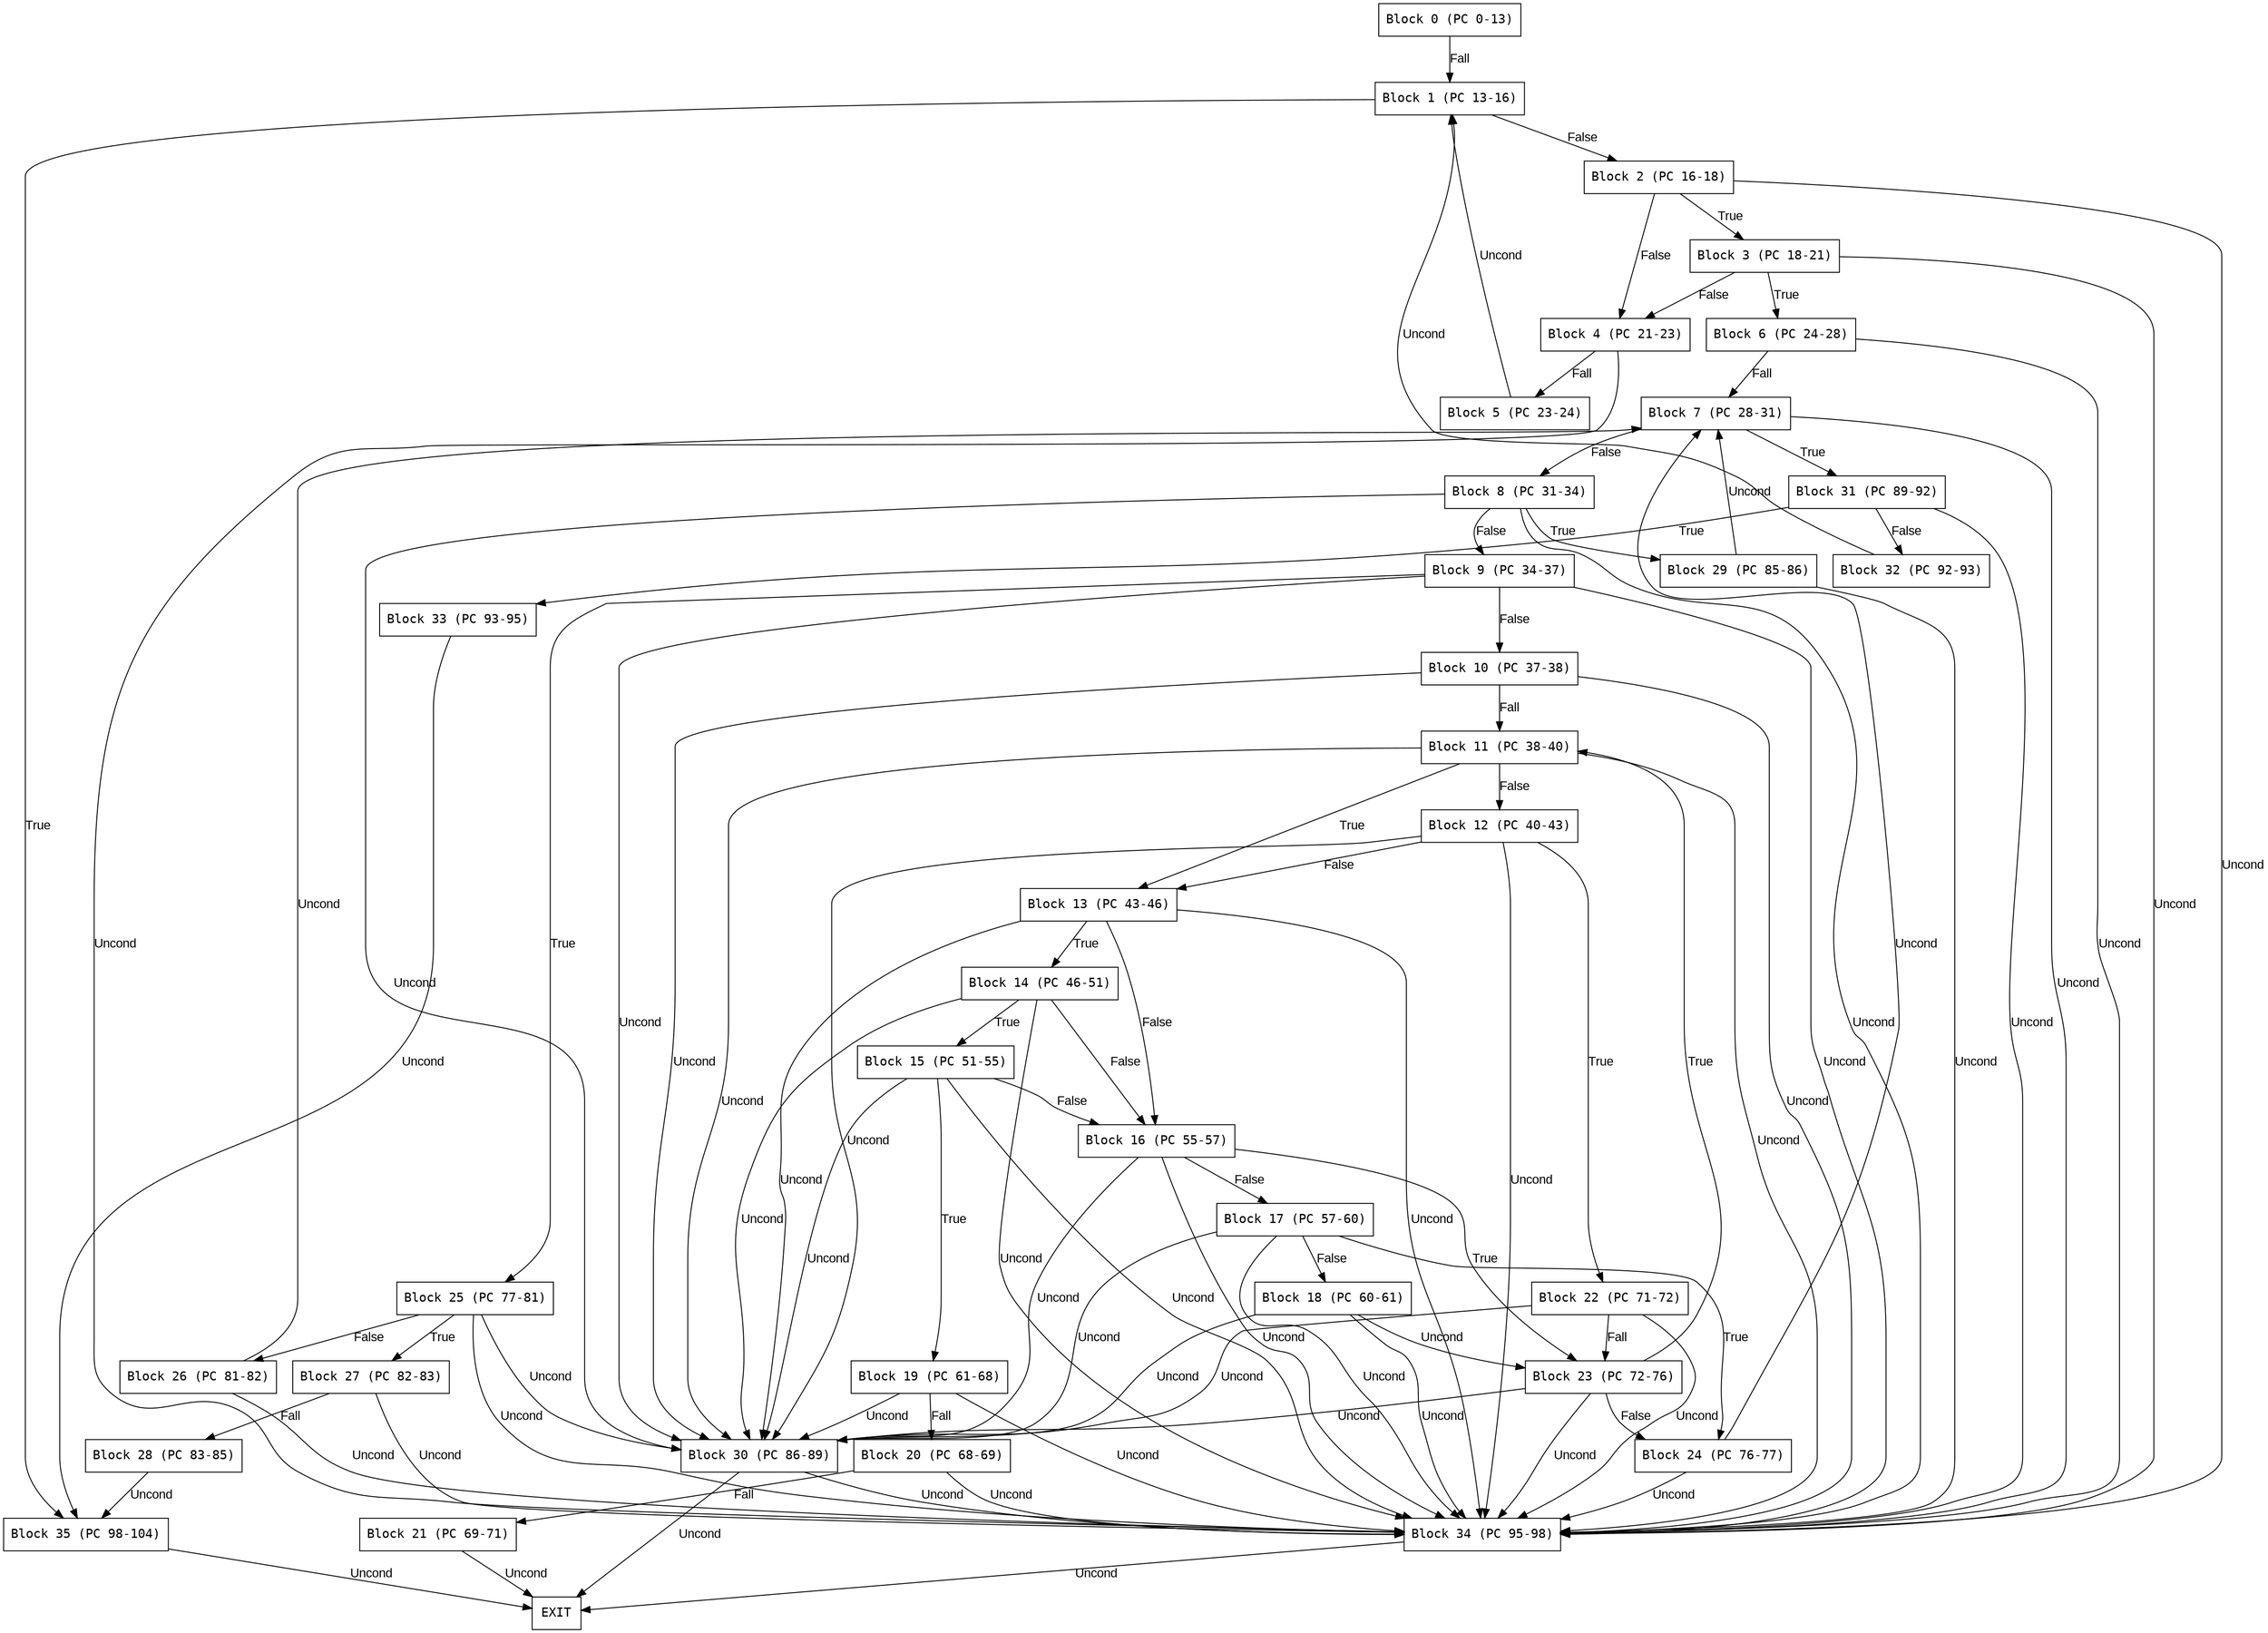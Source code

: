 digraph {
  rankdir=TB;
  node [shape=box, fontname="monospace"];
  edge [fontname="Arial"];

  0 [ label = "Block 0 (PC 0-13)" ]
  1 [ label = "Block 1 (PC 13-16)" ]
  2 [ label = "Block 2 (PC 16-18)" ]
  3 [ label = "Block 3 (PC 18-21)" ]
  4 [ label = "Block 4 (PC 21-23)" ]
  5 [ label = "Block 5 (PC 23-24)" ]
  6 [ label = "Block 6 (PC 24-28)" ]
  7 [ label = "Block 7 (PC 28-31)" ]
  8 [ label = "Block 8 (PC 31-34)" ]
  9 [ label = "Block 9 (PC 34-37)" ]
  10 [ label = "Block 10 (PC 37-38)" ]
  11 [ label = "Block 11 (PC 38-40)" ]
  12 [ label = "Block 12 (PC 40-43)" ]
  13 [ label = "Block 13 (PC 43-46)" ]
  14 [ label = "Block 14 (PC 46-51)" ]
  15 [ label = "Block 15 (PC 51-55)" ]
  16 [ label = "Block 16 (PC 55-57)" ]
  17 [ label = "Block 17 (PC 57-60)" ]
  18 [ label = "Block 18 (PC 60-61)" ]
  19 [ label = "Block 19 (PC 61-68)" ]
  20 [ label = "Block 20 (PC 68-69)" ]
  21 [ label = "Block 21 (PC 69-71)" ]
  22 [ label = "Block 22 (PC 71-72)" ]
  23 [ label = "Block 23 (PC 72-76)" ]
  24 [ label = "Block 24 (PC 76-77)" ]
  25 [ label = "Block 25 (PC 77-81)" ]
  26 [ label = "Block 26 (PC 81-82)" ]
  27 [ label = "Block 27 (PC 82-83)" ]
  28 [ label = "Block 28 (PC 83-85)" ]
  29 [ label = "Block 29 (PC 85-86)" ]
  30 [ label = "Block 30 (PC 86-89)" ]
  31 [ label = "Block 31 (PC 89-92)" ]
  32 [ label = "Block 32 (PC 92-93)" ]
  33 [ label = "Block 33 (PC 93-95)" ]
  34 [ label = "Block 34 (PC 95-98)" ]
  35 [ label = "Block 35 (PC 98-104)" ]
  36 [ label = "EXIT" ]

  0 -> 1 [label="Fall"]
  1 -> 35 [label="True"]
  1 -> 2 [label="False"]
  2 -> 4 [label="False"]
  2 -> 3 [label="True"]
  3 -> 6 [label="True"]
  3 -> 4 [label="False"]
  4 -> 5 [label="Fall"]
  5 -> 1 [label="Uncond"]
  6 -> 7 [label="Fall"]
  7 -> 31 [label="True"]
  7 -> 8 [label="False"]
  8 -> 29 [label="True"]
  8 -> 9 [label="False"]
  9 -> 25 [label="True"]
  9 -> 10 [label="False"]
  10 -> 11 [label="Fall"]
  11 -> 13 [label="True"]
  11 -> 12 [label="False"]
  12 -> 22 [label="True"]
  12 -> 13 [label="False"]
  13 -> 16 [label="False"]
  13 -> 14 [label="True"]
  14 -> 16 [label="False"]
  14 -> 15 [label="True"]
  15 -> 19 [label="True"]
  15 -> 16 [label="False"]
  16 -> 23 [label="True"]
  16 -> 17 [label="False"]
  17 -> 24 [label="True"]
  17 -> 18 [label="False"]
  18 -> 23 [label="Uncond"]
  19 -> 20 [label="Fall"]
  20 -> 21 [label="Fall"]
  21 -> 36 [label="Uncond"]
  22 -> 23 [label="Fall"]
  23 -> 11 [label="True"]
  23 -> 24 [label="False"]
  24 -> 7 [label="Uncond"]
  25 -> 27 [label="True"]
  25 -> 26 [label="False"]
  26 -> 7 [label="Uncond"]
  27 -> 28 [label="Fall"]
  28 -> 35 [label="Uncond"]
  29 -> 7 [label="Uncond"]
  30 -> 36 [label="Uncond"]
  31 -> 33 [label="True"]
  31 -> 32 [label="False"]
  32 -> 1 [label="Uncond"]
  33 -> 35 [label="Uncond"]
  34 -> 36 [label="Uncond"]
  35 -> 36 [label="Uncond"]
  8 -> 30 [label="Uncond"]
  9 -> 30 [label="Uncond"]
  10 -> 30 [label="Uncond"]
  11 -> 30 [label="Uncond"]
  12 -> 30 [label="Uncond"]
  13 -> 30 [label="Uncond"]
  14 -> 30 [label="Uncond"]
  15 -> 30 [label="Uncond"]
  16 -> 30 [label="Uncond"]
  17 -> 30 [label="Uncond"]
  18 -> 30 [label="Uncond"]
  19 -> 30 [label="Uncond"]
  22 -> 30 [label="Uncond"]
  23 -> 30 [label="Uncond"]
  25 -> 30 [label="Uncond"]
  2 -> 34 [label="Uncond"]
  3 -> 34 [label="Uncond"]
  4 -> 34 [label="Uncond"]
  6 -> 34 [label="Uncond"]
  7 -> 34 [label="Uncond"]
  8 -> 34 [label="Uncond"]
  9 -> 34 [label="Uncond"]
  10 -> 34 [label="Uncond"]
  11 -> 34 [label="Uncond"]
  12 -> 34 [label="Uncond"]
  13 -> 34 [label="Uncond"]
  14 -> 34 [label="Uncond"]
  15 -> 34 [label="Uncond"]
  16 -> 34 [label="Uncond"]
  17 -> 34 [label="Uncond"]
  18 -> 34 [label="Uncond"]
  19 -> 34 [label="Uncond"]
  20 -> 34 [label="Uncond"]
  22 -> 34 [label="Uncond"]
  23 -> 34 [label="Uncond"]
  24 -> 34 [label="Uncond"]
  25 -> 34 [label="Uncond"]
  26 -> 34 [label="Uncond"]
  27 -> 34 [label="Uncond"]
  29 -> 34 [label="Uncond"]
  30 -> 34 [label="Uncond"]
  31 -> 34 [label="Uncond"]
}
